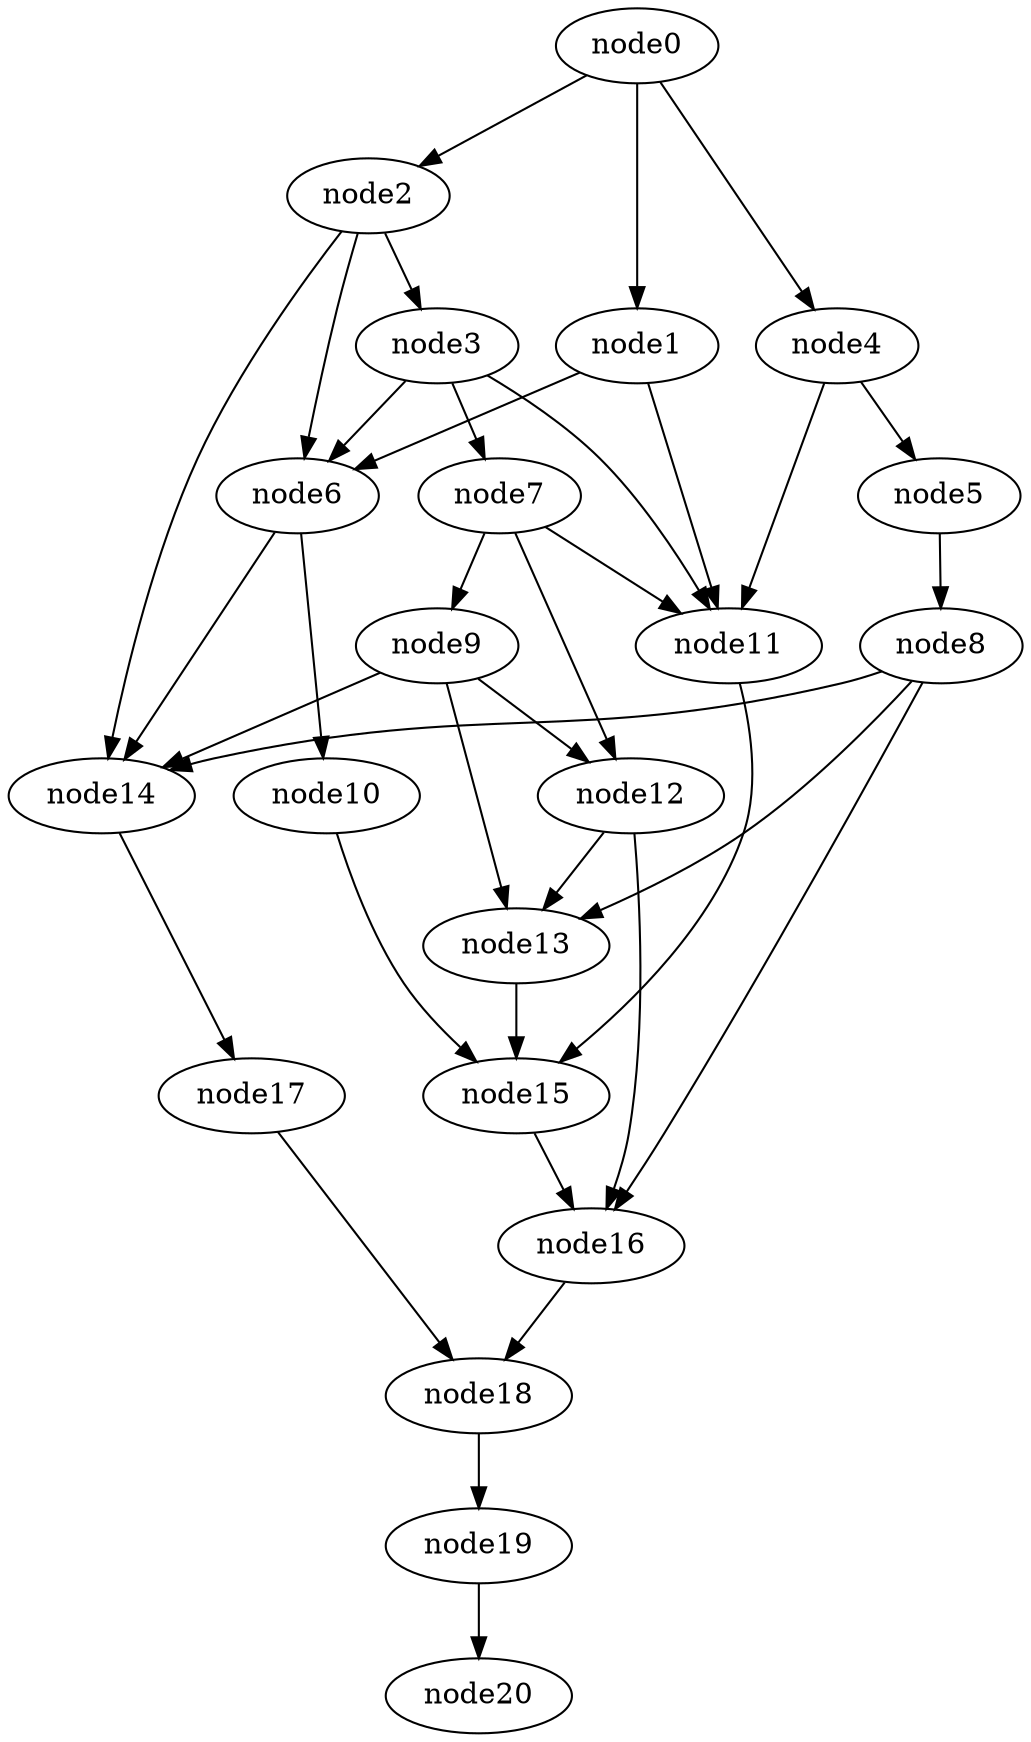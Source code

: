 digraph g{
	node20
	node19 -> node20
	node18 -> node19
	node17 -> node18
	node16 -> node18
	node15 -> node16
	node14 -> node17
	node13 -> node15
	node12 -> node16
	node12 -> node13
	node11 -> node15
	node10 -> node15
	node9 -> node14
	node9 -> node13
	node9 -> node12
	node8 -> node16
	node8 -> node14
	node8 -> node13
	node7 -> node12
	node7 -> node11
	node7 -> node9
	node6 -> node14
	node6 -> node10
	node5 -> node8
	node4 -> node11
	node4 -> node5
	node3 -> node11
	node3 -> node7
	node3 -> node6
	node2 -> node14
	node2 -> node6
	node2 -> node3
	node1 -> node11
	node1 -> node6
	node0 -> node4
	node0 -> node2
	node0 -> node1
}
